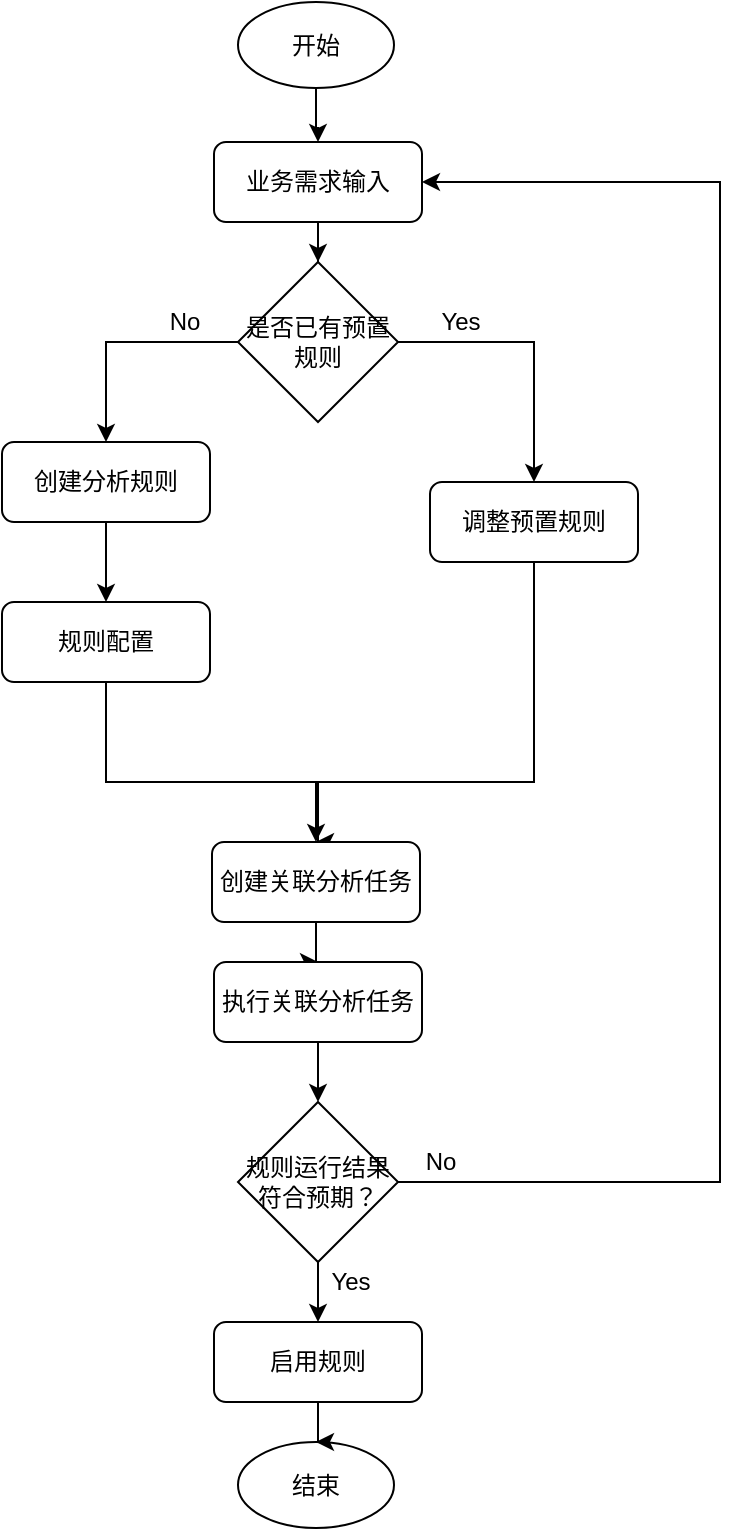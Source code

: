 <mxfile version="17.1.3" type="github">
  <diagram id="C5RBs43oDa-KdzZeNtuy" name="Page-1">
    <mxGraphModel dx="744" dy="474" grid="1" gridSize="10" guides="1" tooltips="1" connect="1" arrows="1" fold="1" page="1" pageScale="1" pageWidth="827" pageHeight="1169" math="0" shadow="0">
      <root>
        <mxCell id="WIyWlLk6GJQsqaUBKTNV-0" />
        <mxCell id="WIyWlLk6GJQsqaUBKTNV-1" parent="WIyWlLk6GJQsqaUBKTNV-0" />
        <mxCell id="xvinwkqfICjsCzALPFnv-6" value="" style="edgeStyle=orthogonalEdgeStyle;rounded=0;orthogonalLoop=1;jettySize=auto;html=1;entryX=0.5;entryY=0;entryDx=0;entryDy=0;" edge="1" parent="WIyWlLk6GJQsqaUBKTNV-1" source="xvinwkqfICjsCzALPFnv-0" target="xvinwkqfICjsCzALPFnv-3">
          <mxGeometry relative="1" as="geometry">
            <mxPoint x="498" y="210" as="targetPoint" />
          </mxGeometry>
        </mxCell>
        <mxCell id="xvinwkqfICjsCzALPFnv-0" value="开始" style="ellipse;whiteSpace=wrap;html=1;" vertex="1" parent="WIyWlLk6GJQsqaUBKTNV-1">
          <mxGeometry x="459" y="150" width="78" height="43" as="geometry" />
        </mxCell>
        <mxCell id="xvinwkqfICjsCzALPFnv-14" value="" style="edgeStyle=orthogonalEdgeStyle;rounded=0;orthogonalLoop=1;jettySize=auto;html=1;" edge="1" parent="WIyWlLk6GJQsqaUBKTNV-1" source="xvinwkqfICjsCzALPFnv-1" target="xvinwkqfICjsCzALPFnv-2">
          <mxGeometry relative="1" as="geometry" />
        </mxCell>
        <mxCell id="xvinwkqfICjsCzALPFnv-1" value="创建分析规则" style="rounded=1;whiteSpace=wrap;html=1;fontSize=12;glass=0;strokeWidth=1;shadow=0;" vertex="1" parent="WIyWlLk6GJQsqaUBKTNV-1">
          <mxGeometry x="341" y="370" width="104" height="40" as="geometry" />
        </mxCell>
        <mxCell id="xvinwkqfICjsCzALPFnv-16" value="" style="edgeStyle=orthogonalEdgeStyle;rounded=0;orthogonalLoop=1;jettySize=auto;html=1;entryX=0.5;entryY=0;entryDx=0;entryDy=0;exitX=0.5;exitY=1;exitDx=0;exitDy=0;" edge="1" parent="WIyWlLk6GJQsqaUBKTNV-1" source="xvinwkqfICjsCzALPFnv-2" target="xvinwkqfICjsCzALPFnv-17">
          <mxGeometry relative="1" as="geometry">
            <mxPoint x="395" y="545" as="targetPoint" />
            <Array as="points">
              <mxPoint x="393" y="540" />
              <mxPoint x="498" y="540" />
            </Array>
          </mxGeometry>
        </mxCell>
        <mxCell id="xvinwkqfICjsCzALPFnv-2" value="规则配置" style="rounded=1;whiteSpace=wrap;html=1;fontSize=12;glass=0;strokeWidth=1;shadow=0;" vertex="1" parent="WIyWlLk6GJQsqaUBKTNV-1">
          <mxGeometry x="341" y="450" width="104" height="40" as="geometry" />
        </mxCell>
        <mxCell id="xvinwkqfICjsCzALPFnv-8" value="" style="edgeStyle=orthogonalEdgeStyle;rounded=0;orthogonalLoop=1;jettySize=auto;html=1;" edge="1" parent="WIyWlLk6GJQsqaUBKTNV-1" source="xvinwkqfICjsCzALPFnv-3" target="xvinwkqfICjsCzALPFnv-5">
          <mxGeometry relative="1" as="geometry" />
        </mxCell>
        <mxCell id="xvinwkqfICjsCzALPFnv-3" value="业务需求输入" style="rounded=1;whiteSpace=wrap;html=1;fontSize=12;glass=0;strokeWidth=1;shadow=0;" vertex="1" parent="WIyWlLk6GJQsqaUBKTNV-1">
          <mxGeometry x="447" y="220" width="104" height="40" as="geometry" />
        </mxCell>
        <mxCell id="xvinwkqfICjsCzALPFnv-10" style="edgeStyle=orthogonalEdgeStyle;rounded=0;orthogonalLoop=1;jettySize=auto;html=1;" edge="1" parent="WIyWlLk6GJQsqaUBKTNV-1" source="xvinwkqfICjsCzALPFnv-5" target="xvinwkqfICjsCzALPFnv-1">
          <mxGeometry relative="1" as="geometry" />
        </mxCell>
        <mxCell id="xvinwkqfICjsCzALPFnv-12" style="edgeStyle=orthogonalEdgeStyle;rounded=0;orthogonalLoop=1;jettySize=auto;html=1;exitX=1;exitY=0.5;exitDx=0;exitDy=0;" edge="1" parent="WIyWlLk6GJQsqaUBKTNV-1" source="xvinwkqfICjsCzALPFnv-5" target="xvinwkqfICjsCzALPFnv-9">
          <mxGeometry relative="1" as="geometry" />
        </mxCell>
        <mxCell id="xvinwkqfICjsCzALPFnv-5" value="是否已有预置规则" style="rhombus;whiteSpace=wrap;html=1;" vertex="1" parent="WIyWlLk6GJQsqaUBKTNV-1">
          <mxGeometry x="459" y="280" width="80" height="80" as="geometry" />
        </mxCell>
        <mxCell id="xvinwkqfICjsCzALPFnv-18" style="edgeStyle=orthogonalEdgeStyle;rounded=0;orthogonalLoop=1;jettySize=auto;html=1;entryX=0.5;entryY=0;entryDx=0;entryDy=0;" edge="1" parent="WIyWlLk6GJQsqaUBKTNV-1" source="xvinwkqfICjsCzALPFnv-9" target="xvinwkqfICjsCzALPFnv-17">
          <mxGeometry relative="1" as="geometry">
            <mxPoint x="499" y="630" as="targetPoint" />
            <Array as="points">
              <mxPoint x="607" y="540" />
              <mxPoint x="499" y="540" />
              <mxPoint x="499" y="570" />
            </Array>
          </mxGeometry>
        </mxCell>
        <mxCell id="xvinwkqfICjsCzALPFnv-9" value="调整预置规则" style="rounded=1;whiteSpace=wrap;html=1;fontSize=12;glass=0;strokeWidth=1;shadow=0;" vertex="1" parent="WIyWlLk6GJQsqaUBKTNV-1">
          <mxGeometry x="555" y="390" width="104" height="40" as="geometry" />
        </mxCell>
        <mxCell id="xvinwkqfICjsCzALPFnv-11" value="No" style="text;html=1;align=center;verticalAlign=middle;resizable=0;points=[];autosize=1;strokeColor=none;fillColor=none;" vertex="1" parent="WIyWlLk6GJQsqaUBKTNV-1">
          <mxGeometry x="417" y="300" width="30" height="20" as="geometry" />
        </mxCell>
        <mxCell id="xvinwkqfICjsCzALPFnv-13" value="Yes" style="text;html=1;align=center;verticalAlign=middle;resizable=0;points=[];autosize=1;strokeColor=none;fillColor=none;" vertex="1" parent="WIyWlLk6GJQsqaUBKTNV-1">
          <mxGeometry x="555" y="300" width="30" height="20" as="geometry" />
        </mxCell>
        <mxCell id="xvinwkqfICjsCzALPFnv-23" value="" style="edgeStyle=orthogonalEdgeStyle;rounded=0;orthogonalLoop=1;jettySize=auto;html=1;" edge="1" parent="WIyWlLk6GJQsqaUBKTNV-1" source="xvinwkqfICjsCzALPFnv-17" target="xvinwkqfICjsCzALPFnv-22">
          <mxGeometry relative="1" as="geometry" />
        </mxCell>
        <mxCell id="xvinwkqfICjsCzALPFnv-17" value="创建关联分析任务" style="rounded=1;whiteSpace=wrap;html=1;fontSize=12;glass=0;strokeWidth=1;shadow=0;" vertex="1" parent="WIyWlLk6GJQsqaUBKTNV-1">
          <mxGeometry x="446" y="570" width="104" height="40" as="geometry" />
        </mxCell>
        <mxCell id="xvinwkqfICjsCzALPFnv-19" value="结束" style="ellipse;whiteSpace=wrap;html=1;" vertex="1" parent="WIyWlLk6GJQsqaUBKTNV-1">
          <mxGeometry x="459" y="870" width="78" height="43" as="geometry" />
        </mxCell>
        <mxCell id="xvinwkqfICjsCzALPFnv-26" value="" style="edgeStyle=orthogonalEdgeStyle;rounded=0;orthogonalLoop=1;jettySize=auto;html=1;" edge="1" parent="WIyWlLk6GJQsqaUBKTNV-1" source="xvinwkqfICjsCzALPFnv-22" target="xvinwkqfICjsCzALPFnv-25">
          <mxGeometry relative="1" as="geometry" />
        </mxCell>
        <mxCell id="xvinwkqfICjsCzALPFnv-22" value="执行关联分析任务" style="rounded=1;whiteSpace=wrap;html=1;fontSize=12;glass=0;strokeWidth=1;shadow=0;" vertex="1" parent="WIyWlLk6GJQsqaUBKTNV-1">
          <mxGeometry x="447" y="630" width="104" height="40" as="geometry" />
        </mxCell>
        <mxCell id="xvinwkqfICjsCzALPFnv-28" value="" style="edgeStyle=orthogonalEdgeStyle;rounded=0;orthogonalLoop=1;jettySize=auto;html=1;" edge="1" parent="WIyWlLk6GJQsqaUBKTNV-1" source="xvinwkqfICjsCzALPFnv-25" target="xvinwkqfICjsCzALPFnv-27">
          <mxGeometry relative="1" as="geometry" />
        </mxCell>
        <mxCell id="xvinwkqfICjsCzALPFnv-31" style="edgeStyle=orthogonalEdgeStyle;rounded=0;orthogonalLoop=1;jettySize=auto;html=1;exitX=1;exitY=0.5;exitDx=0;exitDy=0;entryX=1;entryY=0.5;entryDx=0;entryDy=0;" edge="1" parent="WIyWlLk6GJQsqaUBKTNV-1" source="xvinwkqfICjsCzALPFnv-25" target="xvinwkqfICjsCzALPFnv-3">
          <mxGeometry relative="1" as="geometry">
            <mxPoint x="710" y="242.576" as="targetPoint" />
            <Array as="points">
              <mxPoint x="700" y="740" />
              <mxPoint x="700" y="240" />
            </Array>
          </mxGeometry>
        </mxCell>
        <mxCell id="xvinwkqfICjsCzALPFnv-25" value="规则运行结果符合预期？" style="rhombus;whiteSpace=wrap;html=1;" vertex="1" parent="WIyWlLk6GJQsqaUBKTNV-1">
          <mxGeometry x="459" y="700" width="80" height="80" as="geometry" />
        </mxCell>
        <mxCell id="xvinwkqfICjsCzALPFnv-29" value="" style="edgeStyle=orthogonalEdgeStyle;rounded=0;orthogonalLoop=1;jettySize=auto;html=1;" edge="1" parent="WIyWlLk6GJQsqaUBKTNV-1" source="xvinwkqfICjsCzALPFnv-27" target="xvinwkqfICjsCzALPFnv-19">
          <mxGeometry relative="1" as="geometry" />
        </mxCell>
        <mxCell id="xvinwkqfICjsCzALPFnv-27" value="启用规则" style="rounded=1;whiteSpace=wrap;html=1;fontSize=12;glass=0;strokeWidth=1;shadow=0;" vertex="1" parent="WIyWlLk6GJQsqaUBKTNV-1">
          <mxGeometry x="447" y="810" width="104" height="40" as="geometry" />
        </mxCell>
        <mxCell id="xvinwkqfICjsCzALPFnv-30" value="Yes" style="text;html=1;align=center;verticalAlign=middle;resizable=0;points=[];autosize=1;strokeColor=none;fillColor=none;" vertex="1" parent="WIyWlLk6GJQsqaUBKTNV-1">
          <mxGeometry x="500" y="780" width="30" height="20" as="geometry" />
        </mxCell>
        <mxCell id="xvinwkqfICjsCzALPFnv-32" value="No" style="text;html=1;align=center;verticalAlign=middle;resizable=0;points=[];autosize=1;strokeColor=none;fillColor=none;" vertex="1" parent="WIyWlLk6GJQsqaUBKTNV-1">
          <mxGeometry x="545" y="720" width="30" height="20" as="geometry" />
        </mxCell>
      </root>
    </mxGraphModel>
  </diagram>
</mxfile>
